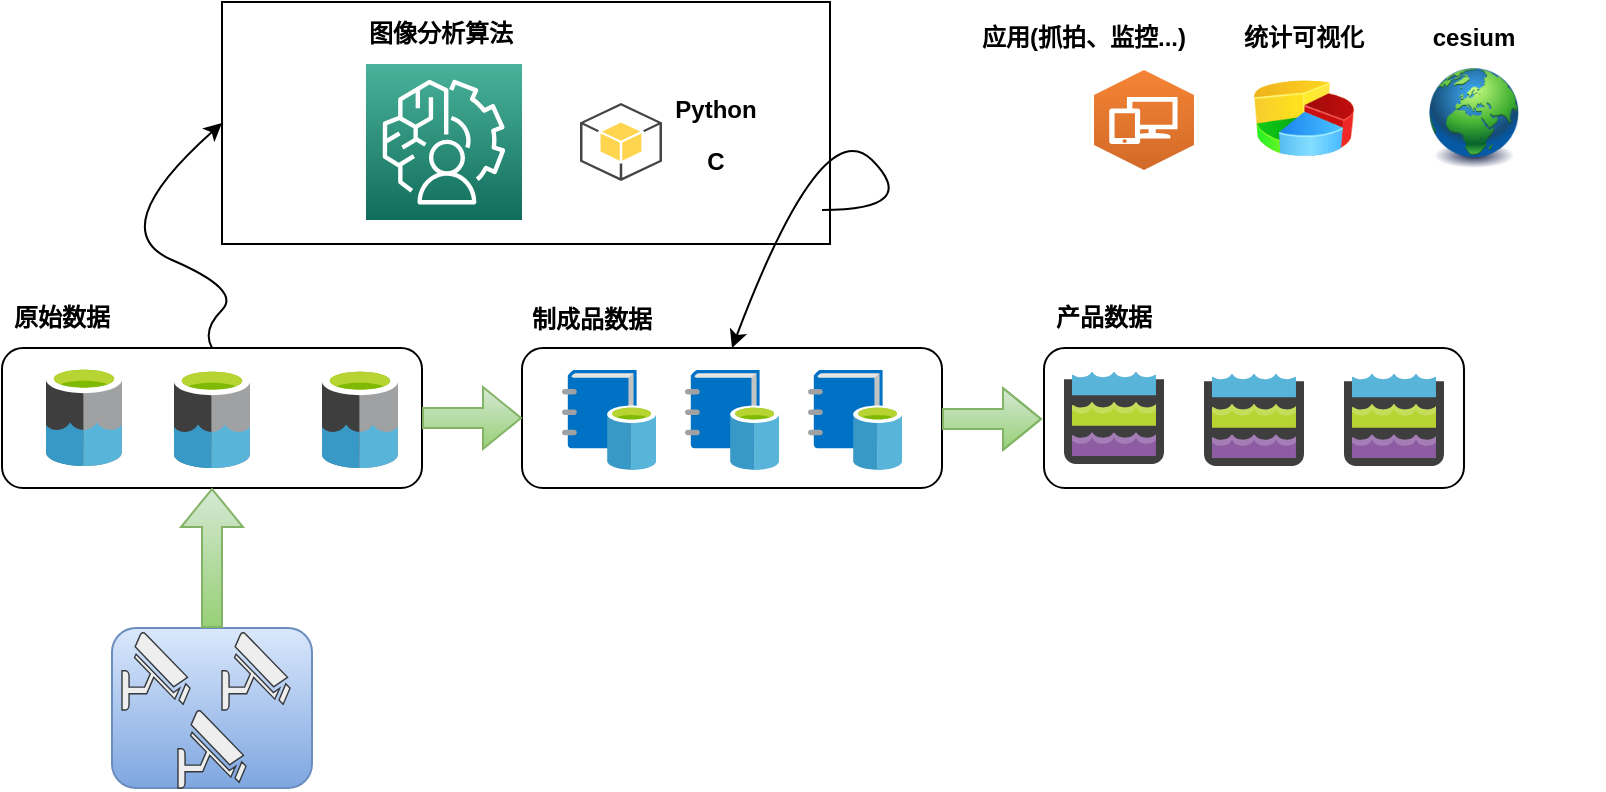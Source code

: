<mxfile version="16.5.6" type="github">
  <diagram id="GWXwdRzhADtxgMUi1JtR" name="Page-1">
    <mxGraphModel dx="1038" dy="515" grid="1" gridSize="10" guides="1" tooltips="1" connect="1" arrows="1" fold="1" page="1" pageScale="1" pageWidth="827" pageHeight="1169" math="0" shadow="0">
      <root>
        <mxCell id="0" />
        <mxCell id="1" parent="0" />
        <mxCell id="_r5EK1MU1sbvii6KuYAE-59" value="" style="rounded=0;whiteSpace=wrap;html=1;" vertex="1" parent="1">
          <mxGeometry x="130" y="46" width="304" height="121" as="geometry" />
        </mxCell>
        <mxCell id="_r5EK1MU1sbvii6KuYAE-47" value="" style="rounded=1;whiteSpace=wrap;html=1;fillColor=#dae8fc;gradientColor=#7ea6e0;strokeColor=#6c8ebf;" vertex="1" parent="1">
          <mxGeometry x="75" y="359" width="100" height="80" as="geometry" />
        </mxCell>
        <mxCell id="_r5EK1MU1sbvii6KuYAE-3" value="" style="rounded=1;whiteSpace=wrap;html=1;" vertex="1" parent="1">
          <mxGeometry x="20" y="219" width="210" height="70" as="geometry" />
        </mxCell>
        <mxCell id="_r5EK1MU1sbvii6KuYAE-9" value="" style="rounded=1;whiteSpace=wrap;html=1;" vertex="1" parent="1">
          <mxGeometry x="280" y="219" width="210" height="70" as="geometry" />
        </mxCell>
        <mxCell id="_r5EK1MU1sbvii6KuYAE-13" value="" style="verticalAlign=top;verticalLabelPosition=bottom;labelPosition=center;align=center;html=1;outlineConnect=0;gradientDirection=north;strokeWidth=2;shape=mxgraph.networks.security_camera;fillColor=#eeeeee;strokeColor=#36393d;" vertex="1" parent="1">
          <mxGeometry x="80" y="361" width="34" height="39" as="geometry" />
        </mxCell>
        <mxCell id="_r5EK1MU1sbvii6KuYAE-16" value="原始数据" style="text;html=1;strokeColor=none;fillColor=none;align=center;verticalAlign=middle;whiteSpace=wrap;rounded=0;fontStyle=1" vertex="1" parent="1">
          <mxGeometry x="20" y="189" width="60" height="30" as="geometry" />
        </mxCell>
        <mxCell id="_r5EK1MU1sbvii6KuYAE-17" value="制成品数据" style="text;html=1;strokeColor=none;fillColor=none;align=center;verticalAlign=middle;whiteSpace=wrap;rounded=0;fontStyle=1" vertex="1" parent="1">
          <mxGeometry x="280" y="190" width="70" height="30" as="geometry" />
        </mxCell>
        <mxCell id="_r5EK1MU1sbvii6KuYAE-24" value="" style="rounded=1;whiteSpace=wrap;html=1;" vertex="1" parent="1">
          <mxGeometry x="541" y="219" width="210" height="70" as="geometry" />
        </mxCell>
        <mxCell id="_r5EK1MU1sbvii6KuYAE-28" value="产品数据" style="text;html=1;strokeColor=none;fillColor=none;align=center;verticalAlign=middle;whiteSpace=wrap;rounded=0;fontStyle=1" vertex="1" parent="1">
          <mxGeometry x="541" y="189" width="60" height="30" as="geometry" />
        </mxCell>
        <mxCell id="_r5EK1MU1sbvii6KuYAE-29" value="" style="image;html=1;image=img/lib/clip_art/finance/Pie_Chart_128x128.png" vertex="1" parent="1">
          <mxGeometry x="646" y="79" width="50" height="50" as="geometry" />
        </mxCell>
        <mxCell id="_r5EK1MU1sbvii6KuYAE-30" value="" style="outlineConnect=0;dashed=0;verticalLabelPosition=bottom;verticalAlign=top;align=center;html=1;shape=mxgraph.aws3.workspaces;fillColor=#D16A28;gradientColor=#F58435;gradientDirection=north;" vertex="1" parent="1">
          <mxGeometry x="566" y="80" width="50" height="50" as="geometry" />
        </mxCell>
        <mxCell id="_r5EK1MU1sbvii6KuYAE-31" value="应用(抓拍、监控...)" style="text;html=1;strokeColor=none;fillColor=none;align=center;verticalAlign=middle;whiteSpace=wrap;rounded=0;fontStyle=1" vertex="1" parent="1">
          <mxGeometry x="496" y="49" width="130" height="30" as="geometry" />
        </mxCell>
        <mxCell id="_r5EK1MU1sbvii6KuYAE-32" value="统计可视化" style="text;html=1;strokeColor=none;fillColor=none;align=center;verticalAlign=middle;whiteSpace=wrap;rounded=0;fontStyle=1" vertex="1" parent="1">
          <mxGeometry x="606" y="49" width="130" height="30" as="geometry" />
        </mxCell>
        <mxCell id="_r5EK1MU1sbvii6KuYAE-33" value="" style="image;html=1;image=img/lib/clip_art/general/Earth_globe_128x128.png" vertex="1" parent="1">
          <mxGeometry x="731" y="79" width="50" height="50" as="geometry" />
        </mxCell>
        <mxCell id="_r5EK1MU1sbvii6KuYAE-35" value="cesium" style="text;html=1;strokeColor=none;fillColor=none;align=center;verticalAlign=middle;whiteSpace=wrap;rounded=0;fontStyle=1" vertex="1" parent="1">
          <mxGeometry x="691" y="49" width="130" height="30" as="geometry" />
        </mxCell>
        <mxCell id="_r5EK1MU1sbvii6KuYAE-37" value="" style="sketch=0;aspect=fixed;html=1;points=[];align=center;image;fontSize=12;image=img/lib/mscae/Data_Lake.svg;" vertex="1" parent="1">
          <mxGeometry x="42" y="228" width="38" height="50" as="geometry" />
        </mxCell>
        <mxCell id="_r5EK1MU1sbvii6KuYAE-38" value="" style="sketch=0;aspect=fixed;html=1;points=[];align=center;image;fontSize=12;image=img/lib/mscae/Data_Lake.svg;" vertex="1" parent="1">
          <mxGeometry x="106" y="229" width="38" height="50" as="geometry" />
        </mxCell>
        <mxCell id="_r5EK1MU1sbvii6KuYAE-39" value="" style="sketch=0;aspect=fixed;html=1;points=[];align=center;image;fontSize=12;image=img/lib/mscae/Data_Lake.svg;" vertex="1" parent="1">
          <mxGeometry x="180" y="229" width="38" height="50" as="geometry" />
        </mxCell>
        <mxCell id="_r5EK1MU1sbvii6KuYAE-41" value="" style="sketch=0;aspect=fixed;html=1;points=[];align=center;image;fontSize=12;image=img/lib/mscae/Data_Catalog.svg;" vertex="1" parent="1">
          <mxGeometry x="300" y="230" width="47" height="50" as="geometry" />
        </mxCell>
        <mxCell id="_r5EK1MU1sbvii6KuYAE-42" value="" style="sketch=0;aspect=fixed;html=1;points=[];align=center;image;fontSize=12;image=img/lib/mscae/Data_Catalog.svg;" vertex="1" parent="1">
          <mxGeometry x="361.5" y="230" width="47" height="50" as="geometry" />
        </mxCell>
        <mxCell id="_r5EK1MU1sbvii6KuYAE-43" value="" style="sketch=0;aspect=fixed;html=1;points=[];align=center;image;fontSize=12;image=img/lib/mscae/Data_Catalog.svg;" vertex="1" parent="1">
          <mxGeometry x="423" y="230" width="47" height="50" as="geometry" />
        </mxCell>
        <mxCell id="_r5EK1MU1sbvii6KuYAE-44" value="" style="sketch=0;aspect=fixed;html=1;points=[];align=center;image;fontSize=12;image=img/lib/mscae/Data_Lake_Storage.svg;" vertex="1" parent="1">
          <mxGeometry x="551" y="231" width="50" height="46" as="geometry" />
        </mxCell>
        <mxCell id="_r5EK1MU1sbvii6KuYAE-45" value="" style="sketch=0;aspect=fixed;html=1;points=[];align=center;image;fontSize=12;image=img/lib/mscae/Data_Lake_Storage.svg;" vertex="1" parent="1">
          <mxGeometry x="621" y="232" width="50" height="46" as="geometry" />
        </mxCell>
        <mxCell id="_r5EK1MU1sbvii6KuYAE-46" value="" style="sketch=0;aspect=fixed;html=1;points=[];align=center;image;fontSize=12;image=img/lib/mscae/Data_Lake_Storage.svg;" vertex="1" parent="1">
          <mxGeometry x="691" y="232" width="50" height="46" as="geometry" />
        </mxCell>
        <mxCell id="_r5EK1MU1sbvii6KuYAE-49" value="图像分析算法" style="text;html=1;strokeColor=none;fillColor=none;align=center;verticalAlign=middle;whiteSpace=wrap;rounded=0;fontStyle=1" vertex="1" parent="1">
          <mxGeometry x="199" y="46" width="81" height="31" as="geometry" />
        </mxCell>
        <mxCell id="_r5EK1MU1sbvii6KuYAE-51" value="" style="sketch=0;points=[[0,0,0],[0.25,0,0],[0.5,0,0],[0.75,0,0],[1,0,0],[0,1,0],[0.25,1,0],[0.5,1,0],[0.75,1,0],[1,1,0],[0,0.25,0],[0,0.5,0],[0,0.75,0],[1,0.25,0],[1,0.5,0],[1,0.75,0]];outlineConnect=0;fontColor=#232F3E;gradientColor=#4AB29A;gradientDirection=north;fillColor=#116D5B;strokeColor=#ffffff;dashed=0;verticalLabelPosition=bottom;verticalAlign=top;align=center;html=1;fontSize=12;fontStyle=0;aspect=fixed;shape=mxgraph.aws4.resourceIcon;resIcon=mxgraph.aws4.augmented_ai;" vertex="1" parent="1">
          <mxGeometry x="202" y="77" width="78" height="78" as="geometry" />
        </mxCell>
        <mxCell id="_r5EK1MU1sbvii6KuYAE-52" value="" style="outlineConnect=0;dashed=0;verticalLabelPosition=bottom;verticalAlign=top;align=center;html=1;shape=mxgraph.aws3.android;fillColor=#FFD44F;gradientColor=none;" vertex="1" parent="1">
          <mxGeometry x="309" y="96.5" width="41" height="39" as="geometry" />
        </mxCell>
        <mxCell id="_r5EK1MU1sbvii6KuYAE-53" value="Python" style="text;html=1;strokeColor=none;fillColor=none;align=center;verticalAlign=middle;whiteSpace=wrap;rounded=0;fontStyle=1" vertex="1" parent="1">
          <mxGeometry x="347" y="85" width="60" height="30" as="geometry" />
        </mxCell>
        <mxCell id="_r5EK1MU1sbvii6KuYAE-54" value="C" style="text;html=1;strokeColor=none;fillColor=none;align=center;verticalAlign=middle;whiteSpace=wrap;rounded=0;fontStyle=1" vertex="1" parent="1">
          <mxGeometry x="347" y="116" width="60" height="19" as="geometry" />
        </mxCell>
        <mxCell id="_r5EK1MU1sbvii6KuYAE-70" value="" style="curved=1;endArrow=classic;html=1;rounded=0;exitX=0.5;exitY=0;exitDx=0;exitDy=0;entryX=0;entryY=0.5;entryDx=0;entryDy=0;" edge="1" parent="1" source="_r5EK1MU1sbvii6KuYAE-3" target="_r5EK1MU1sbvii6KuYAE-59">
          <mxGeometry width="50" height="50" relative="1" as="geometry">
            <mxPoint x="70" y="210" as="sourcePoint" />
            <mxPoint x="120" y="160" as="targetPoint" />
            <Array as="points">
              <mxPoint x="120" y="210" />
              <mxPoint x="140" y="190" />
              <mxPoint x="70" y="160" />
            </Array>
          </mxGeometry>
        </mxCell>
        <mxCell id="_r5EK1MU1sbvii6KuYAE-71" value="" style="shape=flexArrow;endArrow=classic;html=1;rounded=0;exitX=0.5;exitY=0;exitDx=0;exitDy=0;entryX=0.5;entryY=1;entryDx=0;entryDy=0;fillColor=#d5e8d4;strokeColor=#82b366;gradientColor=#97d077;" edge="1" parent="1" source="_r5EK1MU1sbvii6KuYAE-47" target="_r5EK1MU1sbvii6KuYAE-3">
          <mxGeometry width="50" height="50" relative="1" as="geometry">
            <mxPoint x="90" y="350" as="sourcePoint" />
            <mxPoint x="140" y="300" as="targetPoint" />
          </mxGeometry>
        </mxCell>
        <mxCell id="_r5EK1MU1sbvii6KuYAE-72" value="" style="shape=flexArrow;endArrow=classic;html=1;rounded=0;exitX=1;exitY=0.5;exitDx=0;exitDy=0;entryX=0;entryY=0.5;entryDx=0;entryDy=0;fillColor=#d5e8d4;gradientColor=#97d077;strokeColor=#82b366;" edge="1" parent="1" source="_r5EK1MU1sbvii6KuYAE-3" target="_r5EK1MU1sbvii6KuYAE-9">
          <mxGeometry width="50" height="50" relative="1" as="geometry">
            <mxPoint x="240" y="350" as="sourcePoint" />
            <mxPoint x="290" y="300" as="targetPoint" />
          </mxGeometry>
        </mxCell>
        <mxCell id="_r5EK1MU1sbvii6KuYAE-74" value="" style="curved=1;endArrow=classic;html=1;rounded=0;entryX=0.5;entryY=0;entryDx=0;entryDy=0;" edge="1" parent="1" target="_r5EK1MU1sbvii6KuYAE-9">
          <mxGeometry width="50" height="50" relative="1" as="geometry">
            <mxPoint x="430" y="150" as="sourcePoint" />
            <mxPoint x="480" y="100" as="targetPoint" />
            <Array as="points">
              <mxPoint x="480" y="150" />
              <mxPoint x="430" y="100" />
            </Array>
          </mxGeometry>
        </mxCell>
        <mxCell id="_r5EK1MU1sbvii6KuYAE-75" value="" style="shape=flexArrow;endArrow=classic;html=1;rounded=0;exitX=1;exitY=0.5;exitDx=0;exitDy=0;entryX=0;entryY=0.5;entryDx=0;entryDy=0;fillColor=#d5e8d4;gradientColor=#97d077;strokeColor=#82b366;" edge="1" parent="1">
          <mxGeometry width="50" height="50" relative="1" as="geometry">
            <mxPoint x="490" y="254.5" as="sourcePoint" />
            <mxPoint x="540" y="254.5" as="targetPoint" />
            <Array as="points">
              <mxPoint x="760" y="254.5" />
            </Array>
          </mxGeometry>
        </mxCell>
        <mxCell id="_r5EK1MU1sbvii6KuYAE-77" value="" style="verticalAlign=top;verticalLabelPosition=bottom;labelPosition=center;align=center;html=1;outlineConnect=0;gradientDirection=north;strokeWidth=2;shape=mxgraph.networks.security_camera;fillColor=#eeeeee;strokeColor=#36393d;" vertex="1" parent="1">
          <mxGeometry x="130" y="361" width="34" height="39" as="geometry" />
        </mxCell>
        <mxCell id="_r5EK1MU1sbvii6KuYAE-78" value="" style="verticalAlign=top;verticalLabelPosition=bottom;labelPosition=center;align=center;html=1;outlineConnect=0;gradientDirection=north;strokeWidth=2;shape=mxgraph.networks.security_camera;fillColor=#eeeeee;strokeColor=#36393d;" vertex="1" parent="1">
          <mxGeometry x="108" y="400" width="34" height="39" as="geometry" />
        </mxCell>
      </root>
    </mxGraphModel>
  </diagram>
</mxfile>
